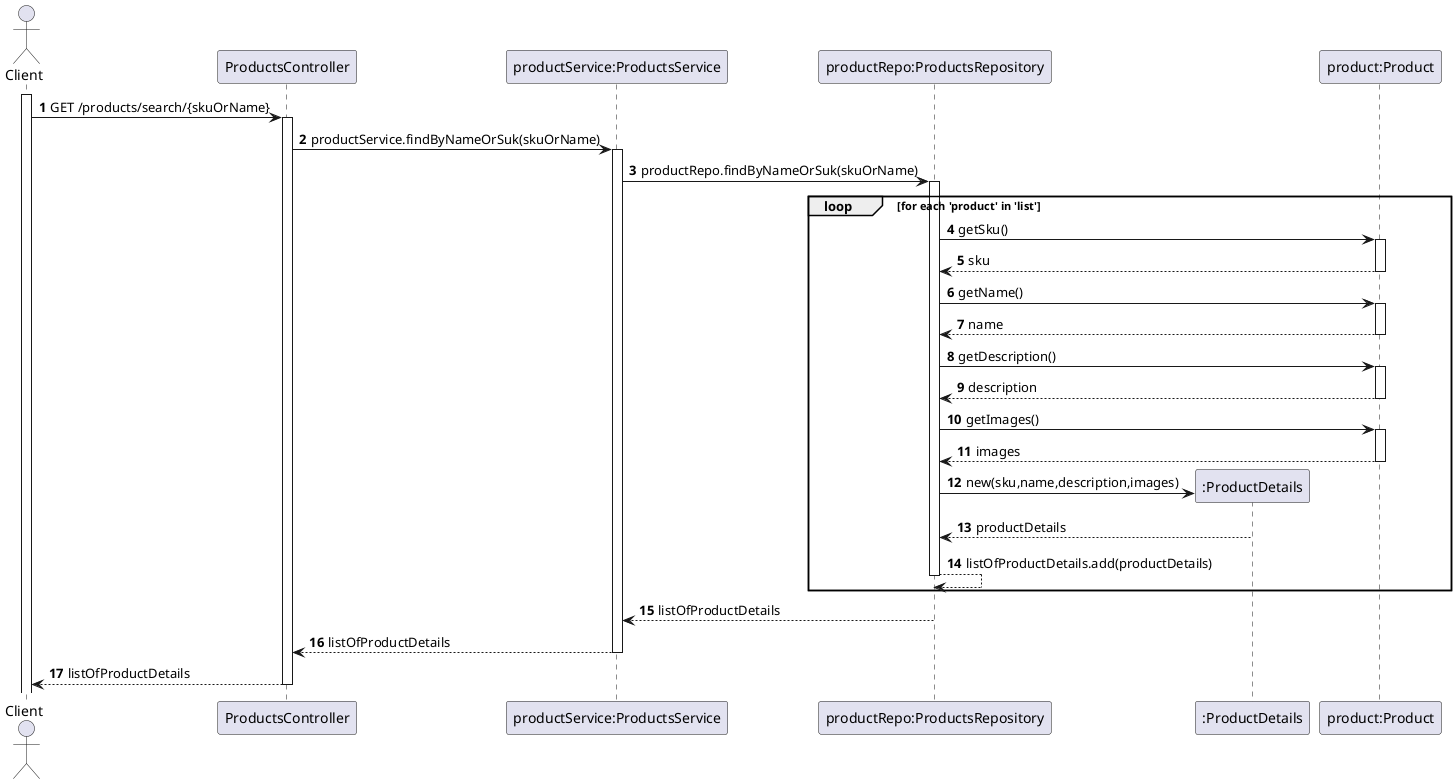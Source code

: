 @startuml
'https://plantuml.com/sequence-diagram


autoactivate on
autonumber

actor "Client" as client
participant "ProductsController" as controller
participant "productService:ProductsService" as service
participant "productRepo:ProductsRepository" as repository
participant ":ProductDetails" as details
participant "product:Product" as product

activate client

client -> controller: GET /products/search/{skuOrName}
controller -> service : productService.findByNameOrSuk(skuOrName)
service -> repository: productRepo.findByNameOrSuk(skuOrName)

loop for each 'product' in 'list'
    repository -> product: getSku()
    product --> repository: sku
    repository -> product: getName()
    product --> repository: name
    repository -> product: getDescription()
    product --> repository: description
    repository -> product: getImages()
    product --> repository: images
    repository -> details**: new(sku,name,description,images)
    details --> repository: productDetails
    repository --> repository: listOfProductDetails.add(productDetails)
end loop
repository --> service: listOfProductDetails
service --> controller: listOfProductDetails
controller --> client: listOfProductDetails


@enduml